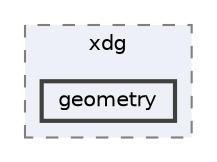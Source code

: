 digraph "/home/runner/work/xdg/xdg/include/xdg/geometry"
{
 // LATEX_PDF_SIZE
  bgcolor="transparent";
  edge [fontname=Helvetica,fontsize=10,labelfontname=Helvetica,labelfontsize=10];
  node [fontname=Helvetica,fontsize=10,shape=box,height=0.2,width=0.4];
  compound=true
  subgraph clusterdir_a61f77a295c6c4f25093e70f8496116a {
    graph [ bgcolor="#edf0f7", pencolor="grey50", label="xdg", fontname=Helvetica,fontsize=10 style="filled,dashed", URL="dir_a61f77a295c6c4f25093e70f8496116a.html",tooltip=""]
  dir_d0797d6a65c20100356525fc25b828f9 [label="geometry", fillcolor="#edf0f7", color="grey25", style="filled,bold", URL="dir_d0797d6a65c20100356525fc25b828f9.html",tooltip=""];
  }
}
